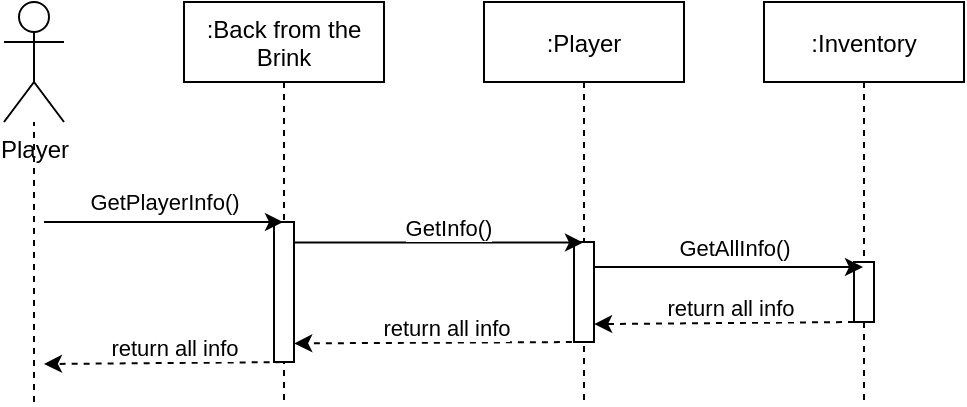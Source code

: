 <mxfile version="13.9.9" type="device"><diagram id="kgpKYQtTHZ0yAKxKKP6v" name="Page-1"><mxGraphModel dx="450" dy="292" grid="1" gridSize="10" guides="1" tooltips="1" connect="1" arrows="1" fold="1" page="1" pageScale="1" pageWidth="850" pageHeight="1100" math="0" shadow="0"><root><mxCell id="0"/><mxCell id="1" parent="0"/><mxCell id="3nuBFxr9cyL0pnOWT2aG-1" value=":Back from the &#10;Brink" style="shape=umlLifeline;perimeter=lifelinePerimeter;container=1;collapsible=0;recursiveResize=0;rounded=0;shadow=0;strokeWidth=1;" parent="1" vertex="1"><mxGeometry x="150" y="80" width="100" height="200" as="geometry"/></mxCell><mxCell id="cKyc7U3yHi6ezlXouylW-8" value="" style="rounded=0;whiteSpace=wrap;html=1;" parent="3nuBFxr9cyL0pnOWT2aG-1" vertex="1"><mxGeometry x="45" y="110" width="10" height="70" as="geometry"/></mxCell><mxCell id="3nuBFxr9cyL0pnOWT2aG-5" value=":Player" style="shape=umlLifeline;perimeter=lifelinePerimeter;container=1;collapsible=0;recursiveResize=0;rounded=0;shadow=0;strokeWidth=1;" parent="1" vertex="1"><mxGeometry x="300" y="80" width="100" height="200" as="geometry"/></mxCell><mxCell id="cKyc7U3yHi6ezlXouylW-10" value="" style="rounded=0;whiteSpace=wrap;html=1;" parent="3nuBFxr9cyL0pnOWT2aG-5" vertex="1"><mxGeometry x="45" y="120" width="10" height="50" as="geometry"/></mxCell><mxCell id="cKyc7U3yHi6ezlXouylW-25" style="edgeStyle=orthogonalEdgeStyle;rounded=0;orthogonalLoop=1;jettySize=auto;html=1;exitX=0.5;exitY=1;exitDx=0;exitDy=0;dashed=1;" parent="3nuBFxr9cyL0pnOWT2aG-5" source="cKyc7U3yHi6ezlXouylW-10" target="cKyc7U3yHi6ezlXouylW-10" edge="1"><mxGeometry relative="1" as="geometry"/></mxCell><mxCell id="cKyc7U3yHi6ezlXouylW-1" value="Player" style="shape=umlActor;verticalLabelPosition=bottom;verticalAlign=top;html=1;outlineConnect=0;" parent="1" vertex="1"><mxGeometry x="60" y="80" width="30" height="60" as="geometry"/></mxCell><mxCell id="cKyc7U3yHi6ezlXouylW-2" value="" style="endArrow=none;dashed=1;html=1;" parent="1" target="cKyc7U3yHi6ezlXouylW-1" edge="1"><mxGeometry width="50" height="50" relative="1" as="geometry"><mxPoint x="75" y="280" as="sourcePoint"/><mxPoint x="260" y="240" as="targetPoint"/></mxGeometry></mxCell><mxCell id="cKyc7U3yHi6ezlXouylW-3" value="" style="endArrow=classic;html=1;" parent="1" target="3nuBFxr9cyL0pnOWT2aG-1" edge="1"><mxGeometry width="50" height="50" relative="1" as="geometry"><mxPoint x="80" y="190" as="sourcePoint"/><mxPoint x="260" y="240" as="targetPoint"/></mxGeometry></mxCell><mxCell id="cKyc7U3yHi6ezlXouylW-6" value="GetPlayerInfo()" style="edgeLabel;html=1;align=center;verticalAlign=middle;resizable=0;points=[];" parent="cKyc7U3yHi6ezlXouylW-3" vertex="1" connectable="0"><mxGeometry x="0.004" y="-1" relative="1" as="geometry"><mxPoint y="-11" as="offset"/></mxGeometry></mxCell><mxCell id="cKyc7U3yHi6ezlXouylW-9" value="" style="endArrow=classic;html=1;exitX=0.95;exitY=0.147;exitDx=0;exitDy=0;exitPerimeter=0;" parent="1" source="cKyc7U3yHi6ezlXouylW-8" target="3nuBFxr9cyL0pnOWT2aG-5" edge="1"><mxGeometry width="50" height="50" relative="1" as="geometry"><mxPoint x="210" y="198" as="sourcePoint"/><mxPoint x="260" y="250" as="targetPoint"/></mxGeometry></mxCell><mxCell id="cKyc7U3yHi6ezlXouylW-11" value="GetInfo()" style="edgeLabel;html=1;align=center;verticalAlign=middle;resizable=0;points=[];" parent="cKyc7U3yHi6ezlXouylW-9" vertex="1" connectable="0"><mxGeometry x="0.068" y="1" relative="1" as="geometry"><mxPoint y="-6.28" as="offset"/></mxGeometry></mxCell><mxCell id="cKyc7U3yHi6ezlXouylW-12" value=":Inventory" style="shape=umlLifeline;perimeter=lifelinePerimeter;container=1;collapsible=0;recursiveResize=0;rounded=0;shadow=0;strokeWidth=1;" parent="1" vertex="1"><mxGeometry x="440" y="80" width="100" height="200" as="geometry"/></mxCell><mxCell id="cKyc7U3yHi6ezlXouylW-13" value="" style="rounded=0;whiteSpace=wrap;html=1;" parent="cKyc7U3yHi6ezlXouylW-12" vertex="1"><mxGeometry x="45" y="130" width="10" height="30" as="geometry"/></mxCell><mxCell id="cKyc7U3yHi6ezlXouylW-14" value="" style="endArrow=classic;html=1;exitX=1;exitY=0.25;exitDx=0;exitDy=0;" parent="1" source="cKyc7U3yHi6ezlXouylW-10" target="cKyc7U3yHi6ezlXouylW-12" edge="1"><mxGeometry width="50" height="50" relative="1" as="geometry"><mxPoint x="360" y="217" as="sourcePoint"/><mxPoint x="420" y="240" as="targetPoint"/></mxGeometry></mxCell><mxCell id="cKyc7U3yHi6ezlXouylW-15" value="GetAllInfo()" style="edgeLabel;html=1;align=center;verticalAlign=middle;resizable=0;points=[];" parent="cKyc7U3yHi6ezlXouylW-14" vertex="1" connectable="0"><mxGeometry x="0.025" y="-2" relative="1" as="geometry"><mxPoint x="0.5" y="-11.68" as="offset"/></mxGeometry></mxCell><mxCell id="cKyc7U3yHi6ezlXouylW-23" value="" style="endArrow=classic;html=1;dashed=1;entryX=1.006;entryY=0.821;entryDx=0;entryDy=0;entryPerimeter=0;" parent="1" edge="1" target="cKyc7U3yHi6ezlXouylW-10"><mxGeometry width="50" height="50" relative="1" as="geometry"><mxPoint x="485" y="240" as="sourcePoint"/><mxPoint x="370" y="240" as="targetPoint"/></mxGeometry></mxCell><mxCell id="cKyc7U3yHi6ezlXouylW-24" value="return all info" style="edgeLabel;html=1;align=center;verticalAlign=middle;resizable=0;points=[];" parent="cKyc7U3yHi6ezlXouylW-23" vertex="1" connectable="0"><mxGeometry x="-0.004" y="-1" relative="1" as="geometry"><mxPoint x="2.4" y="-6.36" as="offset"/></mxGeometry></mxCell><mxCell id="7t94aozHmshxPYxtxaCC-1" value="" style="endArrow=classic;html=1;dashed=1;entryX=1.012;entryY=0.867;entryDx=0;entryDy=0;entryPerimeter=0;" edge="1" parent="1" target="cKyc7U3yHi6ezlXouylW-8"><mxGeometry width="50" height="50" relative="1" as="geometry"><mxPoint x="349.94" y="250" as="sourcePoint"/><mxPoint x="220.0" y="251.05" as="targetPoint"/></mxGeometry></mxCell><mxCell id="7t94aozHmshxPYxtxaCC-2" value="return all info" style="edgeLabel;html=1;align=center;verticalAlign=middle;resizable=0;points=[];" vertex="1" connectable="0" parent="7t94aozHmshxPYxtxaCC-1"><mxGeometry x="-0.004" y="-1" relative="1" as="geometry"><mxPoint x="2.4" y="-6.36" as="offset"/></mxGeometry></mxCell><mxCell id="7t94aozHmshxPYxtxaCC-3" value="" style="endArrow=classic;html=1;dashed=1;" edge="1" parent="1"><mxGeometry width="50" height="50" relative="1" as="geometry"><mxPoint x="204.82" y="260" as="sourcePoint"/><mxPoint x="80" y="261" as="targetPoint"/></mxGeometry></mxCell><mxCell id="7t94aozHmshxPYxtxaCC-4" value="return all info" style="edgeLabel;html=1;align=center;verticalAlign=middle;resizable=0;points=[];" vertex="1" connectable="0" parent="7t94aozHmshxPYxtxaCC-3"><mxGeometry x="-0.004" y="-1" relative="1" as="geometry"><mxPoint x="2.4" y="-6.36" as="offset"/></mxGeometry></mxCell></root></mxGraphModel></diagram></mxfile>